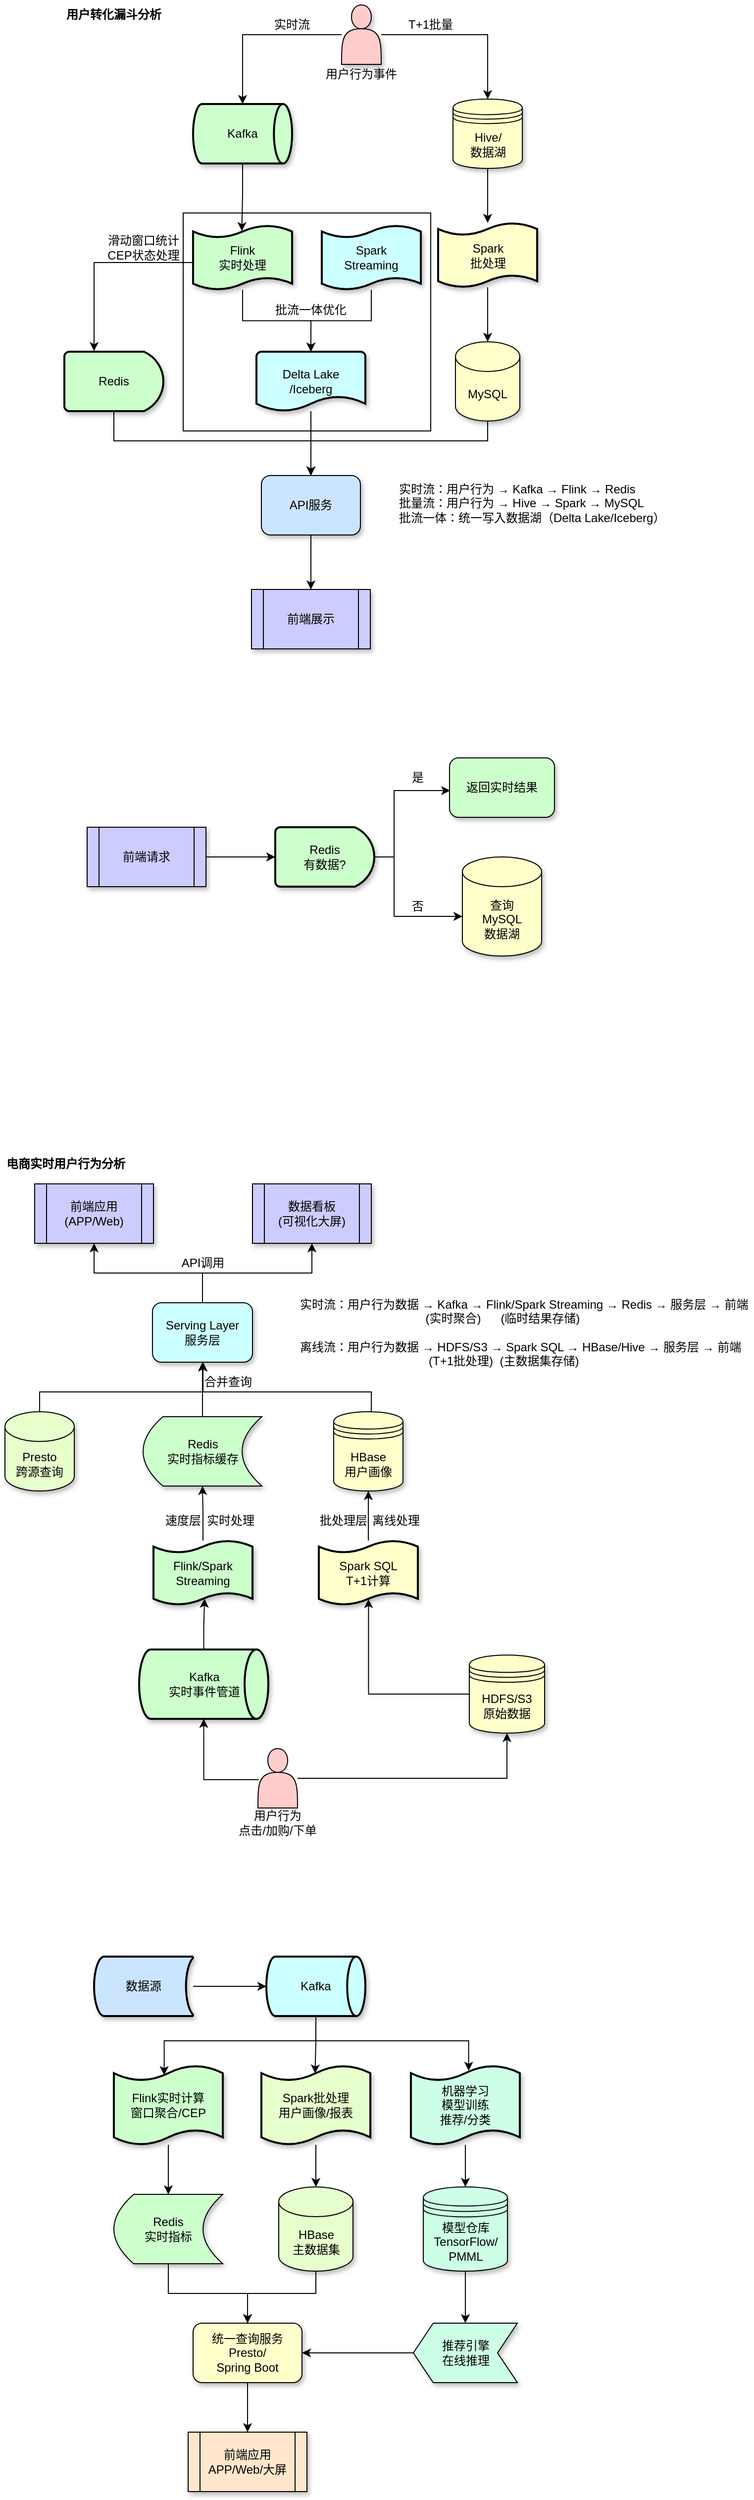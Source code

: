 <mxfile version="28.1.0">
  <diagram name="第 1 页" id="unw2pIpm1u2xaM8AWevN">
    <mxGraphModel dx="1317" dy="641" grid="1" gridSize="10" guides="1" tooltips="1" connect="1" arrows="1" fold="1" page="1" pageScale="1" pageWidth="827" pageHeight="1169" math="0" shadow="0">
      <root>
        <mxCell id="0" />
        <mxCell id="1" parent="0" />
        <mxCell id="EotSLe7ySS3_-DJEFnJH-34" value="" style="group" parent="1" vertex="1" connectable="0">
          <mxGeometry x="123" y="850" width="472" height="200" as="geometry" />
        </mxCell>
        <mxCell id="BVc5Ka0B3RSAzYxD8DZn-49" value="前端请求" style="shape=process;whiteSpace=wrap;html=1;backgroundOutline=1;fillColor=#CCCCFF;shadow=1;" parent="EotSLe7ySS3_-DJEFnJH-34" vertex="1">
          <mxGeometry y="70" width="120" height="60" as="geometry" />
        </mxCell>
        <mxCell id="BVc5Ka0B3RSAzYxD8DZn-50" value="&lt;span style=&quot;text-wrap: nowrap;&quot;&gt;Redis&lt;br&gt;有数据?&lt;/span&gt;" style="strokeWidth=2;html=1;shape=mxgraph.flowchart.delay;whiteSpace=wrap;fillColor=#CCFFCC;shadow=1;" parent="EotSLe7ySS3_-DJEFnJH-34" vertex="1">
          <mxGeometry x="190" y="70" width="100" height="60" as="geometry" />
        </mxCell>
        <mxCell id="BVc5Ka0B3RSAzYxD8DZn-51" value="返回实时结果" style="rounded=1;whiteSpace=wrap;html=1;fillColor=#CCFFCC;shadow=1;" parent="EotSLe7ySS3_-DJEFnJH-34" vertex="1">
          <mxGeometry x="366" width="106" height="60" as="geometry" />
        </mxCell>
        <mxCell id="BVc5Ka0B3RSAzYxD8DZn-52" value="查询&lt;br&gt;MySQL&lt;br&gt;数据湖" style="shape=cylinder3;whiteSpace=wrap;html=1;boundedLbl=1;backgroundOutline=1;size=15;align=center;fillColor=#FFFFCC;shadow=1;" parent="EotSLe7ySS3_-DJEFnJH-34" vertex="1">
          <mxGeometry x="379" y="100" width="80" height="100" as="geometry" />
        </mxCell>
        <mxCell id="BVc5Ka0B3RSAzYxD8DZn-53" style="edgeStyle=orthogonalEdgeStyle;rounded=0;orthogonalLoop=1;jettySize=auto;html=1;entryX=0;entryY=0.5;entryDx=0;entryDy=0;entryPerimeter=0;" parent="EotSLe7ySS3_-DJEFnJH-34" source="BVc5Ka0B3RSAzYxD8DZn-49" target="BVc5Ka0B3RSAzYxD8DZn-50" edge="1">
          <mxGeometry relative="1" as="geometry" />
        </mxCell>
        <mxCell id="BVc5Ka0B3RSAzYxD8DZn-54" style="edgeStyle=orthogonalEdgeStyle;rounded=0;orthogonalLoop=1;jettySize=auto;html=1;entryX=0.007;entryY=0.557;entryDx=0;entryDy=0;entryPerimeter=0;" parent="EotSLe7ySS3_-DJEFnJH-34" source="BVc5Ka0B3RSAzYxD8DZn-50" target="BVc5Ka0B3RSAzYxD8DZn-51" edge="1">
          <mxGeometry relative="1" as="geometry">
            <Array as="points">
              <mxPoint x="310" y="100" />
              <mxPoint x="310" y="33" />
              <mxPoint x="367" y="33" />
            </Array>
          </mxGeometry>
        </mxCell>
        <mxCell id="BVc5Ka0B3RSAzYxD8DZn-55" style="edgeStyle=orthogonalEdgeStyle;rounded=0;orthogonalLoop=1;jettySize=auto;html=1;" parent="EotSLe7ySS3_-DJEFnJH-34" source="BVc5Ka0B3RSAzYxD8DZn-50" edge="1">
          <mxGeometry relative="1" as="geometry">
            <mxPoint x="379" y="160" as="targetPoint" />
            <Array as="points">
              <mxPoint x="310" y="100" />
              <mxPoint x="310" y="160" />
            </Array>
          </mxGeometry>
        </mxCell>
        <mxCell id="BVc5Ka0B3RSAzYxD8DZn-56" value="是" style="text;strokeColor=none;align=center;fillColor=none;html=1;verticalAlign=middle;whiteSpace=wrap;rounded=0;" parent="EotSLe7ySS3_-DJEFnJH-34" vertex="1">
          <mxGeometry x="324" y="10" width="20" height="20" as="geometry" />
        </mxCell>
        <mxCell id="BVc5Ka0B3RSAzYxD8DZn-58" value="否" style="text;strokeColor=none;align=center;fillColor=none;html=1;verticalAlign=middle;whiteSpace=wrap;rounded=0;" parent="EotSLe7ySS3_-DJEFnJH-34" vertex="1">
          <mxGeometry x="324" y="140" width="20" height="20" as="geometry" />
        </mxCell>
        <mxCell id="vbh9-TAx73HxG_0SsgGQ-29" value="HDFS/S3&lt;br&gt;原始数据" style="shape=datastore;whiteSpace=wrap;html=1;fillColor=#FFFFCC;shadow=1;" vertex="1" parent="1">
          <mxGeometry x="509" y="1755.62" width="76" height="78.75" as="geometry" />
        </mxCell>
        <mxCell id="vbh9-TAx73HxG_0SsgGQ-66" value="" style="group" vertex="1" connectable="0" parent="1">
          <mxGeometry x="40" y="1250" width="755.5" height="690" as="geometry" />
        </mxCell>
        <mxCell id="vbh9-TAx73HxG_0SsgGQ-3" value="前端应用&lt;br&gt;(APP/Web)" style="shape=process;whiteSpace=wrap;html=1;backgroundOutline=1;fillColor=#CCCCFF;shadow=1;" vertex="1" parent="vbh9-TAx73HxG_0SsgGQ-66">
          <mxGeometry x="30" y="30" width="120" height="60" as="geometry" />
        </mxCell>
        <mxCell id="vbh9-TAx73HxG_0SsgGQ-4" value="数据看板&lt;br&gt;(可视化大屏)" style="shape=process;whiteSpace=wrap;html=1;backgroundOutline=1;fillColor=#CCCCFF;shadow=1;" vertex="1" parent="vbh9-TAx73HxG_0SsgGQ-66">
          <mxGeometry x="250" y="30" width="120" height="60" as="geometry" />
        </mxCell>
        <mxCell id="vbh9-TAx73HxG_0SsgGQ-63" style="edgeStyle=orthogonalEdgeStyle;rounded=0;orthogonalLoop=1;jettySize=auto;html=1;entryX=0.5;entryY=1;entryDx=0;entryDy=0;" edge="1" parent="vbh9-TAx73HxG_0SsgGQ-66" source="vbh9-TAx73HxG_0SsgGQ-5" target="vbh9-TAx73HxG_0SsgGQ-3">
          <mxGeometry relative="1" as="geometry" />
        </mxCell>
        <mxCell id="vbh9-TAx73HxG_0SsgGQ-64" style="edgeStyle=orthogonalEdgeStyle;rounded=0;orthogonalLoop=1;jettySize=auto;html=1;entryX=0.5;entryY=1;entryDx=0;entryDy=0;" edge="1" parent="vbh9-TAx73HxG_0SsgGQ-66" source="vbh9-TAx73HxG_0SsgGQ-5" target="vbh9-TAx73HxG_0SsgGQ-4">
          <mxGeometry relative="1" as="geometry" />
        </mxCell>
        <mxCell id="vbh9-TAx73HxG_0SsgGQ-5" value="Serving Layer&lt;br&gt;服务层" style="rounded=1;whiteSpace=wrap;html=1;fillColor=#CCFFFF;shadow=1;" vertex="1" parent="vbh9-TAx73HxG_0SsgGQ-66">
          <mxGeometry x="149" y="150" width="101" height="60" as="geometry" />
        </mxCell>
        <mxCell id="vbh9-TAx73HxG_0SsgGQ-7" value="API调用" style="text;strokeColor=none;align=center;fillColor=none;html=1;verticalAlign=middle;whiteSpace=wrap;rounded=0;" vertex="1" parent="vbh9-TAx73HxG_0SsgGQ-66">
          <mxGeometry x="172.5" y="100" width="54" height="20" as="geometry" />
        </mxCell>
        <mxCell id="vbh9-TAx73HxG_0SsgGQ-61" style="edgeStyle=orthogonalEdgeStyle;rounded=0;orthogonalLoop=1;jettySize=auto;html=1;exitX=0.5;exitY=0;exitDx=0;exitDy=0;exitPerimeter=0;" edge="1" parent="vbh9-TAx73HxG_0SsgGQ-66" source="vbh9-TAx73HxG_0SsgGQ-13">
          <mxGeometry relative="1" as="geometry">
            <mxPoint x="200" y="210" as="targetPoint" />
            <Array as="points">
              <mxPoint x="35" y="240" />
              <mxPoint x="200" y="240" />
            </Array>
          </mxGeometry>
        </mxCell>
        <mxCell id="vbh9-TAx73HxG_0SsgGQ-13" value="Presto&lt;br&gt;跨源查询" style="shape=cylinder3;whiteSpace=wrap;html=1;boundedLbl=1;backgroundOutline=1;size=15;fillColor=#E6FFCC;shadow=1;" vertex="1" parent="vbh9-TAx73HxG_0SsgGQ-66">
          <mxGeometry y="260" width="70" height="80" as="geometry" />
        </mxCell>
        <mxCell id="vbh9-TAx73HxG_0SsgGQ-62" style="edgeStyle=orthogonalEdgeStyle;rounded=0;orthogonalLoop=1;jettySize=auto;html=1;exitX=0.543;exitY=0;exitDx=0;exitDy=0;exitPerimeter=0;" edge="1" parent="vbh9-TAx73HxG_0SsgGQ-66" source="vbh9-TAx73HxG_0SsgGQ-15">
          <mxGeometry relative="1" as="geometry">
            <mxPoint x="200" y="210.0" as="targetPoint" />
            <Array as="points">
              <mxPoint x="370" y="240" />
              <mxPoint x="200" y="240" />
            </Array>
          </mxGeometry>
        </mxCell>
        <mxCell id="vbh9-TAx73HxG_0SsgGQ-15" value="HBase&lt;br&gt;用户画像" style="shape=datastore;whiteSpace=wrap;html=1;fillColor=#FFFFCC;shadow=1;" vertex="1" parent="vbh9-TAx73HxG_0SsgGQ-66">
          <mxGeometry x="332" y="260" width="70" height="80" as="geometry" />
        </mxCell>
        <mxCell id="vbh9-TAx73HxG_0SsgGQ-60" style="edgeStyle=orthogonalEdgeStyle;rounded=0;orthogonalLoop=1;jettySize=auto;html=1;entryX=0.5;entryY=1;entryDx=0;entryDy=0;" edge="1" parent="vbh9-TAx73HxG_0SsgGQ-66" source="vbh9-TAx73HxG_0SsgGQ-16" target="vbh9-TAx73HxG_0SsgGQ-5">
          <mxGeometry relative="1" as="geometry">
            <Array as="points">
              <mxPoint x="200" y="230" />
              <mxPoint x="200" y="230" />
            </Array>
          </mxGeometry>
        </mxCell>
        <mxCell id="vbh9-TAx73HxG_0SsgGQ-16" value="&lt;span style=&quot;text-wrap: nowrap;&quot;&gt;Redis&lt;/span&gt;&lt;br style=&quot;text-wrap: nowrap;&quot;&gt;&lt;span style=&quot;text-wrap: nowrap;&quot;&gt;实时指标缓存&lt;/span&gt;" style="shape=dataStorage;whiteSpace=wrap;html=1;fixedSize=1;fillColor=#CCFFCC;shadow=1;" vertex="1" parent="vbh9-TAx73HxG_0SsgGQ-66">
          <mxGeometry x="139.5" y="265" width="120" height="70" as="geometry" />
        </mxCell>
        <mxCell id="vbh9-TAx73HxG_0SsgGQ-21" value="合并查询" style="text;strokeColor=none;align=center;fillColor=none;html=1;verticalAlign=middle;whiteSpace=wrap;rounded=0;" vertex="1" parent="vbh9-TAx73HxG_0SsgGQ-66">
          <mxGeometry x="199.5" y="220" width="50.5" height="20" as="geometry" />
        </mxCell>
        <mxCell id="vbh9-TAx73HxG_0SsgGQ-51" style="edgeStyle=orthogonalEdgeStyle;rounded=0;orthogonalLoop=1;jettySize=auto;html=1;entryX=0.5;entryY=1;entryDx=0;entryDy=0;" edge="1" parent="vbh9-TAx73HxG_0SsgGQ-66" source="vbh9-TAx73HxG_0SsgGQ-22" target="vbh9-TAx73HxG_0SsgGQ-16">
          <mxGeometry relative="1" as="geometry" />
        </mxCell>
        <mxCell id="vbh9-TAx73HxG_0SsgGQ-22" value="Flink/Spark&lt;br&gt;Streaming" style="shape=tape;whiteSpace=wrap;html=1;strokeWidth=2;size=0.19;fillColor=#CCFFCC;shadow=1;" vertex="1" parent="vbh9-TAx73HxG_0SsgGQ-66">
          <mxGeometry x="150" y="390" width="100" height="65" as="geometry" />
        </mxCell>
        <mxCell id="vbh9-TAx73HxG_0SsgGQ-52" style="edgeStyle=orthogonalEdgeStyle;rounded=0;orthogonalLoop=1;jettySize=auto;html=1;entryX=0.5;entryY=1;entryDx=0;entryDy=0;" edge="1" parent="vbh9-TAx73HxG_0SsgGQ-66" source="vbh9-TAx73HxG_0SsgGQ-23" target="vbh9-TAx73HxG_0SsgGQ-15">
          <mxGeometry relative="1" as="geometry" />
        </mxCell>
        <mxCell id="vbh9-TAx73HxG_0SsgGQ-23" value="Spark SQL&lt;br&gt;T+1计算" style="shape=tape;whiteSpace=wrap;html=1;strokeWidth=2;size=0.19;fillColor=#FFFFCC;shadow=1;" vertex="1" parent="vbh9-TAx73HxG_0SsgGQ-66">
          <mxGeometry x="317" y="390" width="100" height="65" as="geometry" />
        </mxCell>
        <mxCell id="vbh9-TAx73HxG_0SsgGQ-25" value="实时处理" style="text;strokeColor=none;align=center;fillColor=none;html=1;verticalAlign=middle;whiteSpace=wrap;rounded=0;" vertex="1" parent="vbh9-TAx73HxG_0SsgGQ-66">
          <mxGeometry x="199.5" y="360" width="56" height="20" as="geometry" />
        </mxCell>
        <mxCell id="vbh9-TAx73HxG_0SsgGQ-27" value="离线处理" style="text;strokeColor=none;align=center;fillColor=none;html=1;verticalAlign=middle;whiteSpace=wrap;rounded=0;" vertex="1" parent="vbh9-TAx73HxG_0SsgGQ-66">
          <mxGeometry x="370" y="360" width="50" height="20" as="geometry" />
        </mxCell>
        <mxCell id="vbh9-TAx73HxG_0SsgGQ-28" value="Kafka&lt;br&gt;实时事件管道" style="strokeWidth=2;html=1;shape=mxgraph.flowchart.direct_data;whiteSpace=wrap;fillColor=#CCFFCC;shadow=1;" vertex="1" parent="vbh9-TAx73HxG_0SsgGQ-66">
          <mxGeometry x="135.5" y="500" width="130.5" height="70" as="geometry" />
        </mxCell>
        <mxCell id="vbh9-TAx73HxG_0SsgGQ-45" style="edgeStyle=orthogonalEdgeStyle;rounded=0;orthogonalLoop=1;jettySize=auto;html=1;entryX=0.5;entryY=1;entryDx=0;entryDy=0;" edge="1" parent="vbh9-TAx73HxG_0SsgGQ-66" source="vbh9-TAx73HxG_0SsgGQ-32" target="vbh9-TAx73HxG_0SsgGQ-29">
          <mxGeometry relative="1" as="geometry" />
        </mxCell>
        <mxCell id="vbh9-TAx73HxG_0SsgGQ-32" value="" style="shape=actor;whiteSpace=wrap;html=1;fillColor=#FFCCCC;" vertex="1" parent="vbh9-TAx73HxG_0SsgGQ-66">
          <mxGeometry x="255.5" y="600" width="40" height="60" as="geometry" />
        </mxCell>
        <mxCell id="vbh9-TAx73HxG_0SsgGQ-37" value="用户行为&lt;br&gt;点击/加购/下单" style="text;strokeColor=none;align=center;fillColor=none;html=1;verticalAlign=middle;whiteSpace=wrap;rounded=0;" vertex="1" parent="vbh9-TAx73HxG_0SsgGQ-66">
          <mxGeometry x="230.25" y="660" width="90.5" height="30" as="geometry" />
        </mxCell>
        <mxCell id="vbh9-TAx73HxG_0SsgGQ-38" value="&lt;div&gt;实时流：&lt;span style=&quot;background-color: transparent;&quot;&gt;用户行为数据 → Kafka → Flink/Spark Streaming → Redis → 服务层 → 前端&lt;/span&gt;&lt;/div&gt;&lt;div&gt;&amp;nbsp; &amp;nbsp; &amp;nbsp; &amp;nbsp; &amp;nbsp; &amp;nbsp; &amp;nbsp; &amp;nbsp; &amp;nbsp; &amp;nbsp; &amp;nbsp; &amp;nbsp; &amp;nbsp; &amp;nbsp; &amp;nbsp; &amp;nbsp; &amp;nbsp; &amp;nbsp; &amp;nbsp; (实时聚合)&amp;nbsp; &amp;nbsp; &amp;nbsp; (临时结果存储)&lt;/div&gt;&lt;div&gt;&lt;br&gt;&lt;/div&gt;&lt;div&gt;&lt;div&gt;离线流：&lt;span style=&quot;background-color: transparent;&quot;&gt;用户行为数据 → HDFS/S3 → Spark SQL → HBase/Hive → 服务层 → 前端&lt;/span&gt;&lt;/div&gt;&lt;div&gt;&amp;nbsp; &amp;nbsp; &amp;nbsp; &amp;nbsp; &amp;nbsp; &amp;nbsp; &amp;nbsp; &amp;nbsp; &amp;nbsp; &amp;nbsp; &amp;nbsp; &amp;nbsp; &amp;nbsp; &amp;nbsp; &amp;nbsp; &amp;nbsp; &amp;nbsp; &amp;nbsp; &amp;nbsp; &amp;nbsp;(T+1批处理)&amp;nbsp; (主数据集存储)&lt;/div&gt;&lt;/div&gt;" style="text;strokeColor=none;align=left;fillColor=none;html=1;verticalAlign=middle;whiteSpace=wrap;rounded=0;" vertex="1" parent="vbh9-TAx73HxG_0SsgGQ-66">
          <mxGeometry x="295.5" y="140" width="460" height="80" as="geometry" />
        </mxCell>
        <mxCell id="vbh9-TAx73HxG_0SsgGQ-39" value="速度层" style="text;strokeColor=none;align=center;fillColor=none;html=1;verticalAlign=middle;whiteSpace=wrap;rounded=0;" vertex="1" parent="vbh9-TAx73HxG_0SsgGQ-66">
          <mxGeometry x="159.5" y="362.5" width="40" height="15" as="geometry" />
        </mxCell>
        <mxCell id="vbh9-TAx73HxG_0SsgGQ-40" value="批处理层" style="text;strokeColor=none;align=center;fillColor=none;html=1;verticalAlign=middle;whiteSpace=wrap;rounded=0;" vertex="1" parent="vbh9-TAx73HxG_0SsgGQ-66">
          <mxGeometry x="317" y="360" width="50" height="20" as="geometry" />
        </mxCell>
        <mxCell id="vbh9-TAx73HxG_0SsgGQ-44" style="edgeStyle=orthogonalEdgeStyle;rounded=0;orthogonalLoop=1;jettySize=auto;html=1;entryX=0.5;entryY=1;entryDx=0;entryDy=0;entryPerimeter=0;exitX=0.021;exitY=0.523;exitDx=0;exitDy=0;exitPerimeter=0;" edge="1" parent="vbh9-TAx73HxG_0SsgGQ-66" source="vbh9-TAx73HxG_0SsgGQ-32" target="vbh9-TAx73HxG_0SsgGQ-28">
          <mxGeometry relative="1" as="geometry" />
        </mxCell>
        <mxCell id="vbh9-TAx73HxG_0SsgGQ-48" style="edgeStyle=orthogonalEdgeStyle;rounded=0;orthogonalLoop=1;jettySize=auto;html=1;entryX=0.516;entryY=0.904;entryDx=0;entryDy=0;entryPerimeter=0;" edge="1" parent="vbh9-TAx73HxG_0SsgGQ-66" source="vbh9-TAx73HxG_0SsgGQ-28" target="vbh9-TAx73HxG_0SsgGQ-22">
          <mxGeometry relative="1" as="geometry" />
        </mxCell>
        <mxCell id="vbh9-TAx73HxG_0SsgGQ-49" style="edgeStyle=orthogonalEdgeStyle;rounded=0;orthogonalLoop=1;jettySize=auto;html=1;entryX=0.502;entryY=0.91;entryDx=0;entryDy=0;entryPerimeter=0;" edge="1" parent="vbh9-TAx73HxG_0SsgGQ-66" source="vbh9-TAx73HxG_0SsgGQ-29" target="vbh9-TAx73HxG_0SsgGQ-23">
          <mxGeometry relative="1" as="geometry" />
        </mxCell>
        <mxCell id="vbh9-TAx73HxG_0SsgGQ-65" value="&lt;b style=&quot;&quot;&gt;电商实时用户行为分析&lt;/b&gt;" style="text;strokeColor=none;align=center;fillColor=none;html=1;verticalAlign=middle;whiteSpace=wrap;rounded=0;" vertex="1" parent="vbh9-TAx73HxG_0SsgGQ-66">
          <mxGeometry width="123" height="20" as="geometry" />
        </mxCell>
        <mxCell id="vbh9-TAx73HxG_0SsgGQ-72" value="" style="group" vertex="1" connectable="0" parent="1">
          <mxGeometry x="100" y="90" width="616" height="650" as="geometry" />
        </mxCell>
        <mxCell id="BVc5Ka0B3RSAzYxD8DZn-48" value="&lt;div&gt;实时流：用户行为 → Kafka → Flink → Redis&lt;/div&gt;&lt;div&gt;批量流：用户行为 → Hive → Spark → MySQL&lt;/div&gt;&lt;div&gt;批流一体：统一写入数据湖（Delta Lake/Iceberg）&lt;/div&gt;" style="text;strokeColor=none;align=left;fillColor=none;html=1;verticalAlign=middle;whiteSpace=wrap;rounded=0;" parent="vbh9-TAx73HxG_0SsgGQ-72" vertex="1">
          <mxGeometry x="336" y="480" width="280" height="45" as="geometry" />
        </mxCell>
        <mxCell id="EotSLe7ySS3_-DJEFnJH-35" value="&lt;b&gt;用户转化漏斗分析&lt;/b&gt;" style="text;strokeColor=none;align=center;fillColor=none;html=1;verticalAlign=middle;whiteSpace=wrap;rounded=0;" parent="vbh9-TAx73HxG_0SsgGQ-72" vertex="1">
          <mxGeometry width="100" height="20" as="geometry" />
        </mxCell>
        <mxCell id="BVc5Ka0B3RSAzYxD8DZn-46" value="" style="rounded=0;whiteSpace=wrap;html=1;" parent="vbh9-TAx73HxG_0SsgGQ-72" vertex="1">
          <mxGeometry x="120" y="210" width="250" height="220" as="geometry" />
        </mxCell>
        <mxCell id="BVc5Ka0B3RSAzYxD8DZn-14" style="edgeStyle=orthogonalEdgeStyle;rounded=0;orthogonalLoop=1;jettySize=auto;html=1;" parent="vbh9-TAx73HxG_0SsgGQ-72" source="BVc5Ka0B3RSAzYxD8DZn-1" target="BVc5Ka0B3RSAzYxD8DZn-2" edge="1">
          <mxGeometry relative="1" as="geometry" />
        </mxCell>
        <mxCell id="BVc5Ka0B3RSAzYxD8DZn-15" style="edgeStyle=orthogonalEdgeStyle;rounded=0;orthogonalLoop=1;jettySize=auto;html=1;entryX=0.5;entryY=0;entryDx=0;entryDy=0;" parent="vbh9-TAx73HxG_0SsgGQ-72" source="BVc5Ka0B3RSAzYxD8DZn-1" target="BVc5Ka0B3RSAzYxD8DZn-3" edge="1">
          <mxGeometry relative="1" as="geometry" />
        </mxCell>
        <mxCell id="BVc5Ka0B3RSAzYxD8DZn-1" value="" style="shape=actor;whiteSpace=wrap;html=1;fillColor=#FFCCCC;shadow=1;" parent="vbh9-TAx73HxG_0SsgGQ-72" vertex="1">
          <mxGeometry x="280" width="40" height="60" as="geometry" />
        </mxCell>
        <mxCell id="BVc5Ka0B3RSAzYxD8DZn-2" value="Kafka" style="strokeWidth=2;html=1;shape=mxgraph.flowchart.direct_data;whiteSpace=wrap;shadow=1;fillColor=#CCFFCC;" parent="vbh9-TAx73HxG_0SsgGQ-72" vertex="1">
          <mxGeometry x="130" y="100" width="100" height="60" as="geometry" />
        </mxCell>
        <mxCell id="BVc5Ka0B3RSAzYxD8DZn-18" style="edgeStyle=orthogonalEdgeStyle;rounded=0;orthogonalLoop=1;jettySize=auto;html=1;" parent="vbh9-TAx73HxG_0SsgGQ-72" source="BVc5Ka0B3RSAzYxD8DZn-3" target="BVc5Ka0B3RSAzYxD8DZn-12" edge="1">
          <mxGeometry relative="1" as="geometry" />
        </mxCell>
        <mxCell id="BVc5Ka0B3RSAzYxD8DZn-3" value="Hive/&lt;div&gt;数据湖&lt;/div&gt;" style="shape=datastore;whiteSpace=wrap;html=1;fillColor=#FFFFCC;shadow=1;" parent="vbh9-TAx73HxG_0SsgGQ-72" vertex="1">
          <mxGeometry x="392.5" y="95" width="70" height="70" as="geometry" />
        </mxCell>
        <mxCell id="BVc5Ka0B3RSAzYxD8DZn-6" value="Spark&lt;br&gt;Streaming" style="shape=tape;whiteSpace=wrap;html=1;strokeWidth=2;size=0.19;fillColor=#CCFFFF;shadow=1;" parent="vbh9-TAx73HxG_0SsgGQ-72" vertex="1">
          <mxGeometry x="260" y="222.5" width="100" height="65" as="geometry" />
        </mxCell>
        <mxCell id="BVc5Ka0B3RSAzYxD8DZn-7" value="&lt;span style=&quot;text-wrap: nowrap;&quot;&gt;Flink&lt;br&gt;实时处理&lt;/span&gt;" style="shape=tape;whiteSpace=wrap;html=1;strokeWidth=2;size=0.19;fillColor=#CCFFCC;shadow=1;" parent="vbh9-TAx73HxG_0SsgGQ-72" vertex="1">
          <mxGeometry x="130" y="222.5" width="100" height="65" as="geometry" />
        </mxCell>
        <mxCell id="BVc5Ka0B3RSAzYxD8DZn-8" value="Delta Lake&lt;br&gt;/Iceberg" style="strokeWidth=2;html=1;shape=mxgraph.flowchart.document2;whiteSpace=wrap;size=0.25;fillColor=#CCFFFF;shadow=1;" parent="vbh9-TAx73HxG_0SsgGQ-72" vertex="1">
          <mxGeometry x="194" y="350" width="110" height="60" as="geometry" />
        </mxCell>
        <mxCell id="BVc5Ka0B3RSAzYxD8DZn-41" style="edgeStyle=orthogonalEdgeStyle;rounded=0;orthogonalLoop=1;jettySize=auto;html=1;entryX=0.5;entryY=0;entryDx=0;entryDy=0;" parent="vbh9-TAx73HxG_0SsgGQ-72" source="BVc5Ka0B3RSAzYxD8DZn-10" target="BVc5Ka0B3RSAzYxD8DZn-11" edge="1">
          <mxGeometry relative="1" as="geometry" />
        </mxCell>
        <mxCell id="BVc5Ka0B3RSAzYxD8DZn-10" value="API服务" style="rounded=1;whiteSpace=wrap;html=1;fillColor=#CCE5FF;shadow=1;" parent="vbh9-TAx73HxG_0SsgGQ-72" vertex="1">
          <mxGeometry x="199" y="475" width="100" height="60" as="geometry" />
        </mxCell>
        <mxCell id="BVc5Ka0B3RSAzYxD8DZn-11" value="前端展示" style="shape=process;whiteSpace=wrap;html=1;backgroundOutline=1;shadow=1;fillColor=#CCCCFF;" parent="vbh9-TAx73HxG_0SsgGQ-72" vertex="1">
          <mxGeometry x="189" y="590" width="120" height="60" as="geometry" />
        </mxCell>
        <mxCell id="BVc5Ka0B3RSAzYxD8DZn-12" value="Spark&lt;br&gt;批处理" style="shape=tape;whiteSpace=wrap;html=1;strokeWidth=2;size=0.19;fillColor=#FFFFCC;shadow=1;" parent="vbh9-TAx73HxG_0SsgGQ-72" vertex="1">
          <mxGeometry x="377.5" y="220" width="100" height="65" as="geometry" />
        </mxCell>
        <mxCell id="BVc5Ka0B3RSAzYxD8DZn-35" style="edgeStyle=orthogonalEdgeStyle;rounded=0;orthogonalLoop=1;jettySize=auto;html=1;entryX=0.5;entryY=0;entryDx=0;entryDy=0;" parent="vbh9-TAx73HxG_0SsgGQ-72" source="BVc5Ka0B3RSAzYxD8DZn-13" target="BVc5Ka0B3RSAzYxD8DZn-10" edge="1">
          <mxGeometry relative="1" as="geometry">
            <Array as="points">
              <mxPoint x="428" y="440" />
              <mxPoint x="249" y="440" />
            </Array>
          </mxGeometry>
        </mxCell>
        <mxCell id="BVc5Ka0B3RSAzYxD8DZn-13" value="MySQL" style="shape=cylinder3;whiteSpace=wrap;html=1;boundedLbl=1;backgroundOutline=1;size=15;fillColor=#FFFFCC;shadow=1;" parent="vbh9-TAx73HxG_0SsgGQ-72" vertex="1">
          <mxGeometry x="395" y="340" width="65" height="80" as="geometry" />
        </mxCell>
        <mxCell id="BVc5Ka0B3RSAzYxD8DZn-21" style="edgeStyle=orthogonalEdgeStyle;rounded=0;orthogonalLoop=1;jettySize=auto;html=1;entryX=0.5;entryY=0;entryDx=0;entryDy=0;entryPerimeter=0;" parent="vbh9-TAx73HxG_0SsgGQ-72" source="BVc5Ka0B3RSAzYxD8DZn-12" target="BVc5Ka0B3RSAzYxD8DZn-13" edge="1">
          <mxGeometry relative="1" as="geometry" />
        </mxCell>
        <mxCell id="BVc5Ka0B3RSAzYxD8DZn-34" style="edgeStyle=orthogonalEdgeStyle;rounded=0;orthogonalLoop=1;jettySize=auto;html=1;entryX=0.5;entryY=0;entryDx=0;entryDy=0;" parent="vbh9-TAx73HxG_0SsgGQ-72" source="BVc5Ka0B3RSAzYxD8DZn-23" target="BVc5Ka0B3RSAzYxD8DZn-10" edge="1">
          <mxGeometry relative="1" as="geometry">
            <Array as="points">
              <mxPoint x="50" y="440" />
              <mxPoint x="249" y="440" />
            </Array>
          </mxGeometry>
        </mxCell>
        <mxCell id="BVc5Ka0B3RSAzYxD8DZn-23" value="&lt;span style=&quot;text-wrap: nowrap;&quot;&gt;Redis&lt;/span&gt;" style="strokeWidth=2;html=1;shape=mxgraph.flowchart.delay;whiteSpace=wrap;fillColor=#CCFFCC;shadow=1;" parent="vbh9-TAx73HxG_0SsgGQ-72" vertex="1">
          <mxGeometry y="350" width="100" height="60" as="geometry" />
        </mxCell>
        <mxCell id="BVc5Ka0B3RSAzYxD8DZn-24" style="edgeStyle=orthogonalEdgeStyle;rounded=0;orthogonalLoop=1;jettySize=auto;html=1;entryX=0.291;entryY=-0.01;entryDx=0;entryDy=0;entryPerimeter=0;exitX=0;exitY=0.577;exitDx=0;exitDy=0;exitPerimeter=0;" parent="vbh9-TAx73HxG_0SsgGQ-72" source="BVc5Ka0B3RSAzYxD8DZn-7" target="BVc5Ka0B3RSAzYxD8DZn-23" edge="1">
          <mxGeometry relative="1" as="geometry">
            <Array as="points">
              <mxPoint x="30" y="260" />
              <mxPoint x="30" y="349" />
            </Array>
          </mxGeometry>
        </mxCell>
        <mxCell id="BVc5Ka0B3RSAzYxD8DZn-38" style="edgeStyle=orthogonalEdgeStyle;rounded=0;orthogonalLoop=1;jettySize=auto;html=1;entryX=0.5;entryY=0;entryDx=0;entryDy=0;entryPerimeter=0;" parent="vbh9-TAx73HxG_0SsgGQ-72" source="BVc5Ka0B3RSAzYxD8DZn-7" target="BVc5Ka0B3RSAzYxD8DZn-8" edge="1">
          <mxGeometry relative="1" as="geometry" />
        </mxCell>
        <mxCell id="BVc5Ka0B3RSAzYxD8DZn-39" style="edgeStyle=orthogonalEdgeStyle;rounded=0;orthogonalLoop=1;jettySize=auto;html=1;entryX=0.5;entryY=0;entryDx=0;entryDy=0;entryPerimeter=0;" parent="vbh9-TAx73HxG_0SsgGQ-72" source="BVc5Ka0B3RSAzYxD8DZn-6" target="BVc5Ka0B3RSAzYxD8DZn-8" edge="1">
          <mxGeometry relative="1" as="geometry" />
        </mxCell>
        <mxCell id="BVc5Ka0B3RSAzYxD8DZn-40" style="edgeStyle=orthogonalEdgeStyle;rounded=0;orthogonalLoop=1;jettySize=auto;html=1;entryX=0.492;entryY=0.089;entryDx=0;entryDy=0;entryPerimeter=0;" parent="vbh9-TAx73HxG_0SsgGQ-72" source="BVc5Ka0B3RSAzYxD8DZn-2" target="BVc5Ka0B3RSAzYxD8DZn-7" edge="1">
          <mxGeometry relative="1" as="geometry" />
        </mxCell>
        <mxCell id="BVc5Ka0B3RSAzYxD8DZn-42" value="用户行为事件" style="text;strokeColor=none;align=center;fillColor=none;html=1;verticalAlign=middle;whiteSpace=wrap;rounded=0;" parent="vbh9-TAx73HxG_0SsgGQ-72" vertex="1">
          <mxGeometry x="260" y="60" width="80" height="20" as="geometry" />
        </mxCell>
        <mxCell id="BVc5Ka0B3RSAzYxD8DZn-43" value="实时流" style="text;strokeColor=none;align=center;fillColor=none;html=1;verticalAlign=middle;whiteSpace=wrap;rounded=0;" parent="vbh9-TAx73HxG_0SsgGQ-72" vertex="1">
          <mxGeometry x="210" y="10" width="40" height="20" as="geometry" />
        </mxCell>
        <mxCell id="BVc5Ka0B3RSAzYxD8DZn-44" value="T+1批量" style="text;strokeColor=none;align=center;fillColor=none;html=1;verticalAlign=middle;whiteSpace=wrap;rounded=0;" parent="vbh9-TAx73HxG_0SsgGQ-72" vertex="1">
          <mxGeometry x="345" y="10" width="50" height="20" as="geometry" />
        </mxCell>
        <mxCell id="BVc5Ka0B3RSAzYxD8DZn-45" value="滑动窗口统计&lt;br&gt;CEP状态处理" style="text;strokeColor=none;align=center;fillColor=none;html=1;verticalAlign=middle;whiteSpace=wrap;rounded=0;" parent="vbh9-TAx73HxG_0SsgGQ-72" vertex="1">
          <mxGeometry x="40" y="230" width="80" height="30" as="geometry" />
        </mxCell>
        <mxCell id="BVc5Ka0B3RSAzYxD8DZn-47" value="批流一体优化" style="text;strokeColor=none;align=center;fillColor=none;html=1;verticalAlign=middle;whiteSpace=wrap;rounded=0;" parent="vbh9-TAx73HxG_0SsgGQ-72" vertex="1">
          <mxGeometry x="209" y="300" width="80" height="15" as="geometry" />
        </mxCell>
        <mxCell id="BVc5Ka0B3RSAzYxD8DZn-33" style="edgeStyle=orthogonalEdgeStyle;rounded=0;orthogonalLoop=1;jettySize=auto;html=1;entryX=0.5;entryY=0;entryDx=0;entryDy=0;" parent="vbh9-TAx73HxG_0SsgGQ-72" source="BVc5Ka0B3RSAzYxD8DZn-8" target="BVc5Ka0B3RSAzYxD8DZn-10" edge="1">
          <mxGeometry relative="1" as="geometry" />
        </mxCell>
        <mxCell id="vbh9-TAx73HxG_0SsgGQ-102" value="" style="group" vertex="1" connectable="0" parent="1">
          <mxGeometry x="130" y="2060" width="430" height="540" as="geometry" />
        </mxCell>
        <mxCell id="vbh9-TAx73HxG_0SsgGQ-74" value="Kafka" style="strokeWidth=2;html=1;shape=mxgraph.flowchart.direct_data;whiteSpace=wrap;fillColor=#CCFFFF;shadow=1;" vertex="1" parent="vbh9-TAx73HxG_0SsgGQ-102">
          <mxGeometry x="174" width="100" height="60" as="geometry" />
        </mxCell>
        <mxCell id="vbh9-TAx73HxG_0SsgGQ-75" value="&lt;span style=&quot;text-wrap: nowrap;&quot;&gt;数据源&lt;/span&gt;" style="strokeWidth=2;html=1;shape=mxgraph.flowchart.stored_data;whiteSpace=wrap;fillColor=#CCE5FF;shadow=1;" vertex="1" parent="vbh9-TAx73HxG_0SsgGQ-102">
          <mxGeometry width="100" height="60" as="geometry" />
        </mxCell>
        <mxCell id="vbh9-TAx73HxG_0SsgGQ-94" style="edgeStyle=orthogonalEdgeStyle;rounded=0;orthogonalLoop=1;jettySize=auto;html=1;entryX=0.5;entryY=0;entryDx=0;entryDy=0;" edge="1" parent="vbh9-TAx73HxG_0SsgGQ-102" source="vbh9-TAx73HxG_0SsgGQ-76" target="vbh9-TAx73HxG_0SsgGQ-82">
          <mxGeometry relative="1" as="geometry" />
        </mxCell>
        <mxCell id="vbh9-TAx73HxG_0SsgGQ-76" value="Flink实时计算&lt;br&gt;窗口聚合/CEP" style="shape=tape;whiteSpace=wrap;html=1;strokeWidth=2;size=0.19;fillColor=#CCFFCC;shadow=1;" vertex="1" parent="vbh9-TAx73HxG_0SsgGQ-102">
          <mxGeometry x="20" y="110" width="110" height="80" as="geometry" />
        </mxCell>
        <mxCell id="vbh9-TAx73HxG_0SsgGQ-79" value="Spark批处理&lt;br&gt;用户画像/报表" style="shape=tape;whiteSpace=wrap;html=1;strokeWidth=2;size=0.19;fillColor=#E6FFCC;shadow=1;" vertex="1" parent="vbh9-TAx73HxG_0SsgGQ-102">
          <mxGeometry x="169" y="110" width="110" height="80" as="geometry" />
        </mxCell>
        <mxCell id="vbh9-TAx73HxG_0SsgGQ-96" style="edgeStyle=orthogonalEdgeStyle;rounded=0;orthogonalLoop=1;jettySize=auto;html=1;entryX=0.5;entryY=0;entryDx=0;entryDy=0;" edge="1" parent="vbh9-TAx73HxG_0SsgGQ-102" source="vbh9-TAx73HxG_0SsgGQ-80" target="vbh9-TAx73HxG_0SsgGQ-84">
          <mxGeometry relative="1" as="geometry" />
        </mxCell>
        <mxCell id="vbh9-TAx73HxG_0SsgGQ-80" value="机器学习&lt;br&gt;模型训练&lt;br&gt;推荐/分类" style="shape=tape;whiteSpace=wrap;html=1;strokeWidth=2;size=0.19;fillColor=#CCFFE6;shadow=1;" vertex="1" parent="vbh9-TAx73HxG_0SsgGQ-102">
          <mxGeometry x="320" y="110" width="110" height="80" as="geometry" />
        </mxCell>
        <mxCell id="vbh9-TAx73HxG_0SsgGQ-97" style="edgeStyle=orthogonalEdgeStyle;rounded=0;orthogonalLoop=1;jettySize=auto;html=1;entryX=0.5;entryY=0;entryDx=0;entryDy=0;" edge="1" parent="vbh9-TAx73HxG_0SsgGQ-102" source="vbh9-TAx73HxG_0SsgGQ-82" target="vbh9-TAx73HxG_0SsgGQ-85">
          <mxGeometry relative="1" as="geometry">
            <Array as="points">
              <mxPoint x="75" y="340" />
              <mxPoint x="155" y="340" />
            </Array>
          </mxGeometry>
        </mxCell>
        <mxCell id="vbh9-TAx73HxG_0SsgGQ-82" value="Redis&lt;br&gt;实时指标" style="shape=dataStorage;whiteSpace=wrap;html=1;fixedSize=1;fillColor=#CCFFCC;shadow=1;" vertex="1" parent="vbh9-TAx73HxG_0SsgGQ-102">
          <mxGeometry x="20" y="240" width="110" height="70" as="geometry" />
        </mxCell>
        <mxCell id="vbh9-TAx73HxG_0SsgGQ-98" style="edgeStyle=orthogonalEdgeStyle;rounded=0;orthogonalLoop=1;jettySize=auto;html=1;entryX=0.5;entryY=0;entryDx=0;entryDy=0;" edge="1" parent="vbh9-TAx73HxG_0SsgGQ-102" source="vbh9-TAx73HxG_0SsgGQ-83" target="vbh9-TAx73HxG_0SsgGQ-85">
          <mxGeometry relative="1" as="geometry">
            <Array as="points">
              <mxPoint x="224" y="340" />
              <mxPoint x="155" y="340" />
            </Array>
          </mxGeometry>
        </mxCell>
        <mxCell id="vbh9-TAx73HxG_0SsgGQ-83" value="HBase&lt;br&gt;主数据集" style="shape=cylinder3;whiteSpace=wrap;html=1;boundedLbl=1;backgroundOutline=1;size=15;fillColor=#E6FFCC;shadow=1;" vertex="1" parent="vbh9-TAx73HxG_0SsgGQ-102">
          <mxGeometry x="186.5" y="232.5" width="75" height="85" as="geometry" />
        </mxCell>
        <mxCell id="vbh9-TAx73HxG_0SsgGQ-99" style="edgeStyle=orthogonalEdgeStyle;rounded=0;orthogonalLoop=1;jettySize=auto;html=1;entryX=0.5;entryY=1;entryDx=0;entryDy=0;" edge="1" parent="vbh9-TAx73HxG_0SsgGQ-102" source="vbh9-TAx73HxG_0SsgGQ-84" target="vbh9-TAx73HxG_0SsgGQ-86">
          <mxGeometry relative="1" as="geometry" />
        </mxCell>
        <mxCell id="vbh9-TAx73HxG_0SsgGQ-84" value="模型仓库&lt;br&gt;TensorFlow/&lt;br&gt;PMML" style="shape=datastore;whiteSpace=wrap;html=1;fillColor=#CCFFE6;shadow=1;" vertex="1" parent="vbh9-TAx73HxG_0SsgGQ-102">
          <mxGeometry x="332.5" y="232.5" width="85" height="85" as="geometry" />
        </mxCell>
        <mxCell id="vbh9-TAx73HxG_0SsgGQ-101" style="edgeStyle=orthogonalEdgeStyle;rounded=0;orthogonalLoop=1;jettySize=auto;html=1;entryX=0.5;entryY=0;entryDx=0;entryDy=0;" edge="1" parent="vbh9-TAx73HxG_0SsgGQ-102" source="vbh9-TAx73HxG_0SsgGQ-85" target="vbh9-TAx73HxG_0SsgGQ-87">
          <mxGeometry relative="1" as="geometry" />
        </mxCell>
        <mxCell id="vbh9-TAx73HxG_0SsgGQ-85" value="统一查询服务&lt;br&gt;Presto/&lt;br&gt;Spring Boot" style="rounded=1;whiteSpace=wrap;html=1;fillColor=#FFFFCC;shadow=1;" vertex="1" parent="vbh9-TAx73HxG_0SsgGQ-102">
          <mxGeometry x="100" y="370" width="110" height="60" as="geometry" />
        </mxCell>
        <mxCell id="vbh9-TAx73HxG_0SsgGQ-100" style="edgeStyle=orthogonalEdgeStyle;rounded=0;orthogonalLoop=1;jettySize=auto;html=1;exitX=1;exitY=0.5;exitDx=0;exitDy=0;" edge="1" parent="vbh9-TAx73HxG_0SsgGQ-102" source="vbh9-TAx73HxG_0SsgGQ-86" target="vbh9-TAx73HxG_0SsgGQ-85">
          <mxGeometry relative="1" as="geometry" />
        </mxCell>
        <mxCell id="vbh9-TAx73HxG_0SsgGQ-86" value="推荐引擎&lt;br&gt;在线推理" style="shape=step;perimeter=stepPerimeter;whiteSpace=wrap;html=1;fixedSize=1;direction=west;fillColor=#CCFFE6;shadow=1;" vertex="1" parent="vbh9-TAx73HxG_0SsgGQ-102">
          <mxGeometry x="322.5" y="370" width="105" height="60" as="geometry" />
        </mxCell>
        <mxCell id="vbh9-TAx73HxG_0SsgGQ-87" value="前端应用&lt;br&gt;APP/Web/大屏" style="shape=process;whiteSpace=wrap;html=1;backgroundOutline=1;fillColor=#FFE6CC;shadow=1;" vertex="1" parent="vbh9-TAx73HxG_0SsgGQ-102">
          <mxGeometry x="95" y="480" width="120" height="60" as="geometry" />
        </mxCell>
        <mxCell id="vbh9-TAx73HxG_0SsgGQ-88" style="edgeStyle=orthogonalEdgeStyle;rounded=0;orthogonalLoop=1;jettySize=auto;html=1;entryX=0;entryY=0.5;entryDx=0;entryDy=0;entryPerimeter=0;" edge="1" parent="vbh9-TAx73HxG_0SsgGQ-102" source="vbh9-TAx73HxG_0SsgGQ-75" target="vbh9-TAx73HxG_0SsgGQ-74">
          <mxGeometry relative="1" as="geometry" />
        </mxCell>
        <mxCell id="vbh9-TAx73HxG_0SsgGQ-89" style="edgeStyle=orthogonalEdgeStyle;rounded=0;orthogonalLoop=1;jettySize=auto;html=1;entryX=0.493;entryY=0.099;entryDx=0;entryDy=0;entryPerimeter=0;" edge="1" parent="vbh9-TAx73HxG_0SsgGQ-102" source="vbh9-TAx73HxG_0SsgGQ-74" target="vbh9-TAx73HxG_0SsgGQ-79">
          <mxGeometry relative="1" as="geometry" />
        </mxCell>
        <mxCell id="vbh9-TAx73HxG_0SsgGQ-90" style="edgeStyle=orthogonalEdgeStyle;rounded=0;orthogonalLoop=1;jettySize=auto;html=1;entryX=0.462;entryY=0.12;entryDx=0;entryDy=0;entryPerimeter=0;exitX=0.5;exitY=1;exitDx=0;exitDy=0;exitPerimeter=0;" edge="1" parent="vbh9-TAx73HxG_0SsgGQ-102" source="vbh9-TAx73HxG_0SsgGQ-74" target="vbh9-TAx73HxG_0SsgGQ-76">
          <mxGeometry relative="1" as="geometry" />
        </mxCell>
        <mxCell id="vbh9-TAx73HxG_0SsgGQ-91" style="edgeStyle=orthogonalEdgeStyle;rounded=0;orthogonalLoop=1;jettySize=auto;html=1;entryX=0.53;entryY=0.065;entryDx=0;entryDy=0;entryPerimeter=0;exitX=0.5;exitY=1;exitDx=0;exitDy=0;exitPerimeter=0;" edge="1" parent="vbh9-TAx73HxG_0SsgGQ-102" source="vbh9-TAx73HxG_0SsgGQ-74" target="vbh9-TAx73HxG_0SsgGQ-80">
          <mxGeometry relative="1" as="geometry" />
        </mxCell>
        <mxCell id="vbh9-TAx73HxG_0SsgGQ-95" style="edgeStyle=orthogonalEdgeStyle;rounded=0;orthogonalLoop=1;jettySize=auto;html=1;entryX=0.5;entryY=0;entryDx=0;entryDy=0;entryPerimeter=0;" edge="1" parent="vbh9-TAx73HxG_0SsgGQ-102" source="vbh9-TAx73HxG_0SsgGQ-79" target="vbh9-TAx73HxG_0SsgGQ-83">
          <mxGeometry relative="1" as="geometry" />
        </mxCell>
      </root>
    </mxGraphModel>
  </diagram>
</mxfile>
